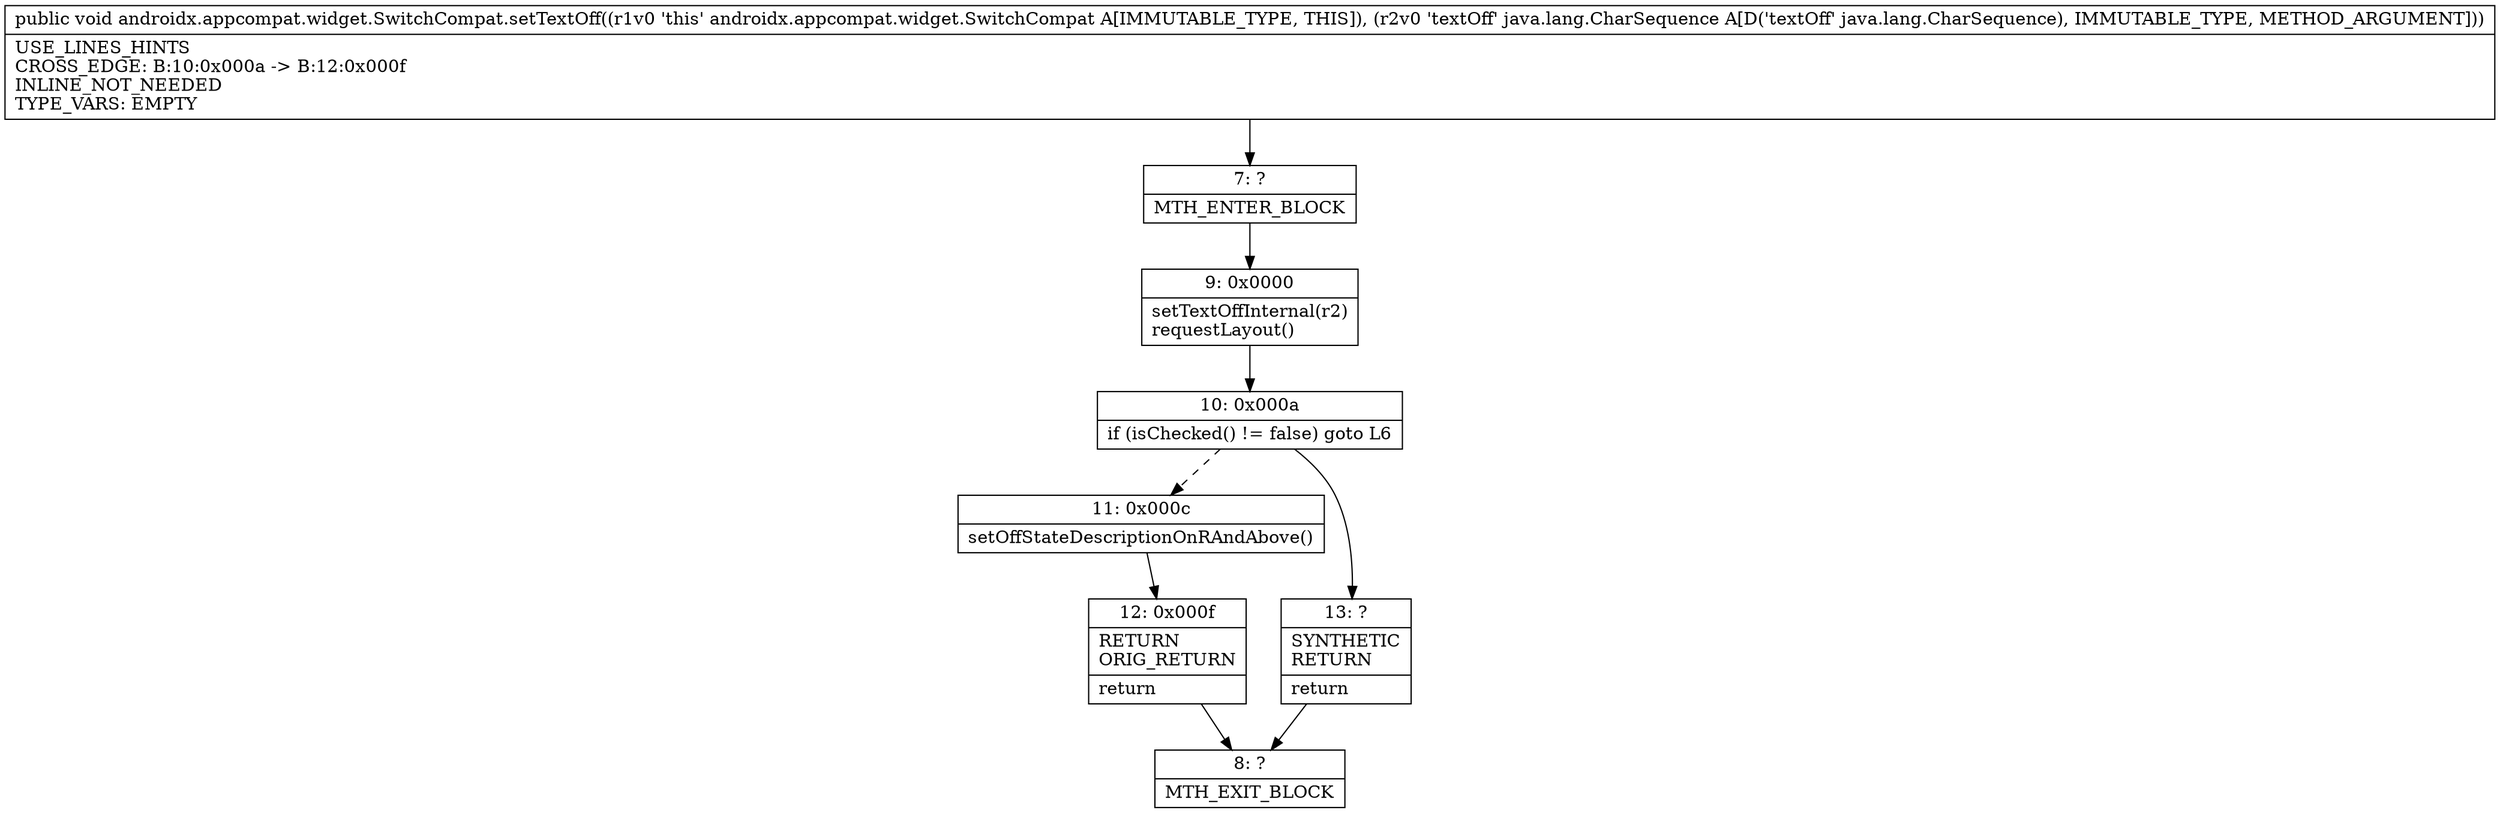 digraph "CFG forandroidx.appcompat.widget.SwitchCompat.setTextOff(Ljava\/lang\/CharSequence;)V" {
Node_7 [shape=record,label="{7\:\ ?|MTH_ENTER_BLOCK\l}"];
Node_9 [shape=record,label="{9\:\ 0x0000|setTextOffInternal(r2)\lrequestLayout()\l}"];
Node_10 [shape=record,label="{10\:\ 0x000a|if (isChecked() != false) goto L6\l}"];
Node_11 [shape=record,label="{11\:\ 0x000c|setOffStateDescriptionOnRAndAbove()\l}"];
Node_12 [shape=record,label="{12\:\ 0x000f|RETURN\lORIG_RETURN\l|return\l}"];
Node_8 [shape=record,label="{8\:\ ?|MTH_EXIT_BLOCK\l}"];
Node_13 [shape=record,label="{13\:\ ?|SYNTHETIC\lRETURN\l|return\l}"];
MethodNode[shape=record,label="{public void androidx.appcompat.widget.SwitchCompat.setTextOff((r1v0 'this' androidx.appcompat.widget.SwitchCompat A[IMMUTABLE_TYPE, THIS]), (r2v0 'textOff' java.lang.CharSequence A[D('textOff' java.lang.CharSequence), IMMUTABLE_TYPE, METHOD_ARGUMENT]))  | USE_LINES_HINTS\lCROSS_EDGE: B:10:0x000a \-\> B:12:0x000f\lINLINE_NOT_NEEDED\lTYPE_VARS: EMPTY\l}"];
MethodNode -> Node_7;Node_7 -> Node_9;
Node_9 -> Node_10;
Node_10 -> Node_11[style=dashed];
Node_10 -> Node_13;
Node_11 -> Node_12;
Node_12 -> Node_8;
Node_13 -> Node_8;
}


